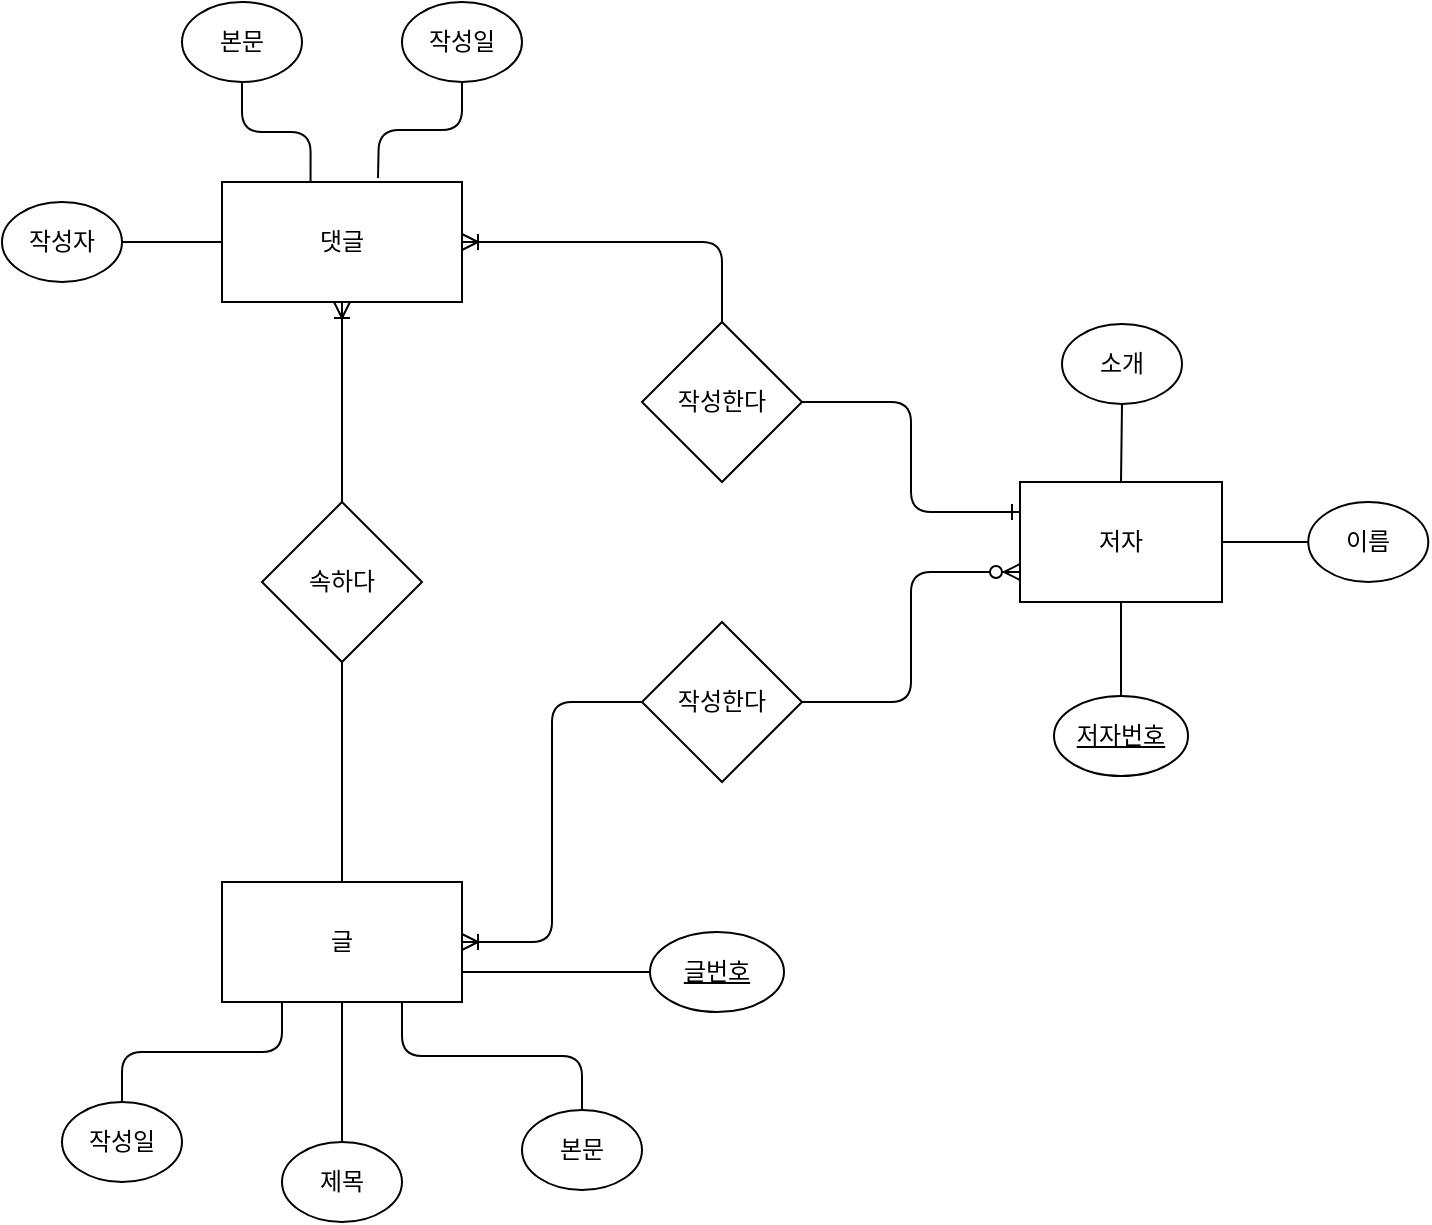 <mxfile version="10.7.5" type="github"><diagram id="XIft031i_v3cYsfUb7bR" name="Page-1"><mxGraphModel dx="1398" dy="724" grid="1" gridSize="10" guides="1" tooltips="1" connect="1" arrows="0" fold="1" page="1" pageScale="1" pageWidth="827" pageHeight="1169" math="0" shadow="0"><root><object label="" 제목="" 본문="" 작성일="" id="0"><mxCell/></object><mxCell id="1" parent="0"/><object label="글" 제목="이고잉" 본문="고잉" placeholders="1" id="2X_BCA2Y9rIgzLwFQMvY-34"><mxCell style="rounded=0;whiteSpace=wrap;html=1;" parent="1" vertex="1"><mxGeometry x="180" y="450" width="120" height="60" as="geometry"/></mxCell></object><mxCell id="2X_BCA2Y9rIgzLwFQMvY-40" style="edgeStyle=orthogonalEdgeStyle;rounded=1;orthogonalLoop=1;jettySize=auto;html=1;entryX=1;entryY=0.5;entryDx=0;entryDy=0;endArrow=none;endFill=0;exitX=0;exitY=0.25;exitDx=0;exitDy=0;startArrow=ERone;startFill=0;" parent="1" source="2X_BCA2Y9rIgzLwFQMvY-35" target="2X_BCA2Y9rIgzLwFQMvY-38" edge="1"><mxGeometry relative="1" as="geometry"/></mxCell><mxCell id="2X_BCA2Y9rIgzLwFQMvY-41" style="edgeStyle=orthogonalEdgeStyle;rounded=1;orthogonalLoop=1;jettySize=auto;html=1;entryX=1;entryY=0.5;entryDx=0;entryDy=0;endArrow=none;endFill=0;exitX=0;exitY=0.75;exitDx=0;exitDy=0;startArrow=ERzeroToMany;startFill=1;" parent="1" source="2X_BCA2Y9rIgzLwFQMvY-35" target="2X_BCA2Y9rIgzLwFQMvY-37" edge="1"><mxGeometry relative="1" as="geometry"/></mxCell><mxCell id="8zaFezS4m8tVNvC2aCJr-28" style="edgeStyle=entityRelationEdgeStyle;rounded=0;orthogonalLoop=1;jettySize=auto;html=1;exitX=1;exitY=0.5;exitDx=0;exitDy=0;entryX=0;entryY=0.5;entryDx=0;entryDy=0;startArrow=none;startFill=0;endArrow=none;endFill=0;" parent="1" source="2X_BCA2Y9rIgzLwFQMvY-35" target="8zaFezS4m8tVNvC2aCJr-2" edge="1"><mxGeometry relative="1" as="geometry"/></mxCell><mxCell id="8zaFezS4m8tVNvC2aCJr-32" style="edgeStyle=orthogonalEdgeStyle;curved=1;rounded=0;orthogonalLoop=1;jettySize=auto;html=1;exitX=0.5;exitY=1;exitDx=0;exitDy=0;entryX=0.5;entryY=0;entryDx=0;entryDy=0;startArrow=none;startFill=0;endArrow=none;endFill=0;" parent="1" source="2X_BCA2Y9rIgzLwFQMvY-35" target="8zaFezS4m8tVNvC2aCJr-1" edge="1"><mxGeometry relative="1" as="geometry"/></mxCell><mxCell id="2X_BCA2Y9rIgzLwFQMvY-35" value="저자&lt;br&gt;" style="rounded=0;whiteSpace=wrap;html=1;" parent="1" vertex="1"><mxGeometry x="579" y="250" width="101" height="60" as="geometry"/></mxCell><mxCell id="2X_BCA2Y9rIgzLwFQMvY-39" value="" style="edgeStyle=orthogonalEdgeStyle;rounded=1;orthogonalLoop=1;jettySize=auto;html=1;endArrow=none;endFill=0;startArrow=ERoneToMany;startFill=0;" parent="1" source="2X_BCA2Y9rIgzLwFQMvY-36" target="2X_BCA2Y9rIgzLwFQMvY-38" edge="1"><mxGeometry relative="1" as="geometry"/></mxCell><mxCell id="8zaFezS4m8tVNvC2aCJr-35" style="edgeStyle=orthogonalEdgeStyle;curved=1;rounded=0;orthogonalLoop=1;jettySize=auto;html=1;exitX=0;exitY=0.5;exitDx=0;exitDy=0;entryX=1;entryY=0.5;entryDx=0;entryDy=0;startArrow=none;startFill=0;endArrow=none;endFill=0;" parent="1" source="2X_BCA2Y9rIgzLwFQMvY-36" target="8zaFezS4m8tVNvC2aCJr-34" edge="1"><mxGeometry relative="1" as="geometry"/></mxCell><mxCell id="8zaFezS4m8tVNvC2aCJr-36" style="edgeStyle=orthogonalEdgeStyle;rounded=1;orthogonalLoop=1;jettySize=auto;html=1;exitX=0.369;exitY=0.017;exitDx=0;exitDy=0;entryX=0.5;entryY=1;entryDx=0;entryDy=0;startArrow=none;startFill=0;endArrow=none;endFill=0;exitPerimeter=0;" parent="1" source="2X_BCA2Y9rIgzLwFQMvY-36" target="8zaFezS4m8tVNvC2aCJr-33" edge="1"><mxGeometry relative="1" as="geometry"/></mxCell><mxCell id="2X_BCA2Y9rIgzLwFQMvY-36" value="댓글&lt;br&gt;" style="rounded=0;whiteSpace=wrap;html=1;" parent="1" vertex="1"><mxGeometry x="180" y="100" width="120" height="60" as="geometry"/></mxCell><mxCell id="2X_BCA2Y9rIgzLwFQMvY-42" style="edgeStyle=orthogonalEdgeStyle;rounded=1;orthogonalLoop=1;jettySize=auto;html=1;entryX=1;entryY=0.5;entryDx=0;entryDy=0;endArrow=ERoneToMany;endFill=0;" parent="1" source="2X_BCA2Y9rIgzLwFQMvY-37" target="2X_BCA2Y9rIgzLwFQMvY-34" edge="1"><mxGeometry relative="1" as="geometry"/></mxCell><mxCell id="2X_BCA2Y9rIgzLwFQMvY-37" value="작성한다" style="rhombus;whiteSpace=wrap;html=1;" parent="1" vertex="1"><mxGeometry x="390" y="320" width="80" height="80" as="geometry"/></mxCell><mxCell id="2X_BCA2Y9rIgzLwFQMvY-38" value="작성한다" style="rhombus;whiteSpace=wrap;html=1;" parent="1" vertex="1"><mxGeometry x="390" y="170" width="80" height="80" as="geometry"/></mxCell><mxCell id="2X_BCA2Y9rIgzLwFQMvY-45" style="edgeStyle=orthogonalEdgeStyle;rounded=1;orthogonalLoop=1;jettySize=auto;html=1;exitX=0.5;exitY=0;exitDx=0;exitDy=0;entryX=0.5;entryY=1;entryDx=0;entryDy=0;endArrow=ERoneToMany;endFill=0;" parent="1" source="2X_BCA2Y9rIgzLwFQMvY-44" target="2X_BCA2Y9rIgzLwFQMvY-36" edge="1"><mxGeometry relative="1" as="geometry"/></mxCell><mxCell id="2X_BCA2Y9rIgzLwFQMvY-46" style="edgeStyle=orthogonalEdgeStyle;orthogonalLoop=1;jettySize=auto;html=1;exitX=0.5;exitY=1;exitDx=0;exitDy=0;endArrow=none;endFill=0;rounded=1;" parent="1" source="2X_BCA2Y9rIgzLwFQMvY-44" target="2X_BCA2Y9rIgzLwFQMvY-34" edge="1"><mxGeometry relative="1" as="geometry"/></mxCell><mxCell id="2X_BCA2Y9rIgzLwFQMvY-44" value="속하다" style="rhombus;whiteSpace=wrap;html=1;" parent="1" vertex="1"><mxGeometry x="200" y="260" width="80" height="80" as="geometry"/></mxCell><mxCell id="2X_BCA2Y9rIgzLwFQMvY-52" style="edgeStyle=orthogonalEdgeStyle;rounded=1;orthogonalLoop=1;jettySize=auto;html=1;exitX=0.5;exitY=0;exitDx=0;exitDy=0;entryX=0.5;entryY=1;entryDx=0;entryDy=0;endArrow=none;endFill=0;" parent="1" source="2X_BCA2Y9rIgzLwFQMvY-47" target="2X_BCA2Y9rIgzLwFQMvY-34" edge="1"><mxGeometry relative="1" as="geometry"/></mxCell><mxCell id="2X_BCA2Y9rIgzLwFQMvY-47" value="제목" style="ellipse;whiteSpace=wrap;html=1;" parent="1" vertex="1"><mxGeometry x="210" y="580" width="60" height="40" as="geometry"/></mxCell><mxCell id="2X_BCA2Y9rIgzLwFQMvY-57" style="edgeStyle=orthogonalEdgeStyle;rounded=1;orthogonalLoop=1;jettySize=auto;html=1;exitX=0.5;exitY=0;exitDx=0;exitDy=0;entryX=0.75;entryY=1;entryDx=0;entryDy=0;endArrow=none;endFill=0;" parent="1" source="2X_BCA2Y9rIgzLwFQMvY-56" target="2X_BCA2Y9rIgzLwFQMvY-34" edge="1"><mxGeometry relative="1" as="geometry"/></mxCell><mxCell id="2X_BCA2Y9rIgzLwFQMvY-56" value="본문" style="ellipse;whiteSpace=wrap;html=1;" parent="1" vertex="1"><mxGeometry x="330" y="564" width="60" height="40" as="geometry"/></mxCell><mxCell id="2X_BCA2Y9rIgzLwFQMvY-59" style="edgeStyle=orthogonalEdgeStyle;rounded=1;orthogonalLoop=1;jettySize=auto;html=1;exitX=0.5;exitY=0;exitDx=0;exitDy=0;entryX=0.25;entryY=1;entryDx=0;entryDy=0;endArrow=none;endFill=0;" parent="1" source="2X_BCA2Y9rIgzLwFQMvY-58" target="2X_BCA2Y9rIgzLwFQMvY-34" edge="1"><mxGeometry relative="1" as="geometry"/></mxCell><mxCell id="2X_BCA2Y9rIgzLwFQMvY-58" value="작성일" style="ellipse;whiteSpace=wrap;html=1;" parent="1" vertex="1"><mxGeometry x="100" y="560" width="60" height="40" as="geometry"/></mxCell><mxCell id="2X_BCA2Y9rIgzLwFQMvY-61" style="edgeStyle=orthogonalEdgeStyle;rounded=1;orthogonalLoop=1;jettySize=auto;html=1;exitX=0;exitY=0.5;exitDx=0;exitDy=0;entryX=1;entryY=0.75;entryDx=0;entryDy=0;endArrow=none;endFill=0;" parent="1" source="2X_BCA2Y9rIgzLwFQMvY-60" target="2X_BCA2Y9rIgzLwFQMvY-34" edge="1"><mxGeometry relative="1" as="geometry"/></mxCell><mxCell id="2X_BCA2Y9rIgzLwFQMvY-60" value="&lt;u&gt;글번호&lt;/u&gt;" style="ellipse;whiteSpace=wrap;html=1;fontFamily=Helvetica;fontSize=12;fontColor=#000000;align=center;strokeColor=#000000;fillColor=#ffffff;" parent="1" vertex="1"><mxGeometry x="394" y="475" width="67" height="40" as="geometry"/></mxCell><mxCell id="8zaFezS4m8tVNvC2aCJr-1" value="&lt;u&gt;저자번호&lt;/u&gt;" style="ellipse;whiteSpace=wrap;html=1;fontFamily=Helvetica;fontSize=12;fontColor=#000000;align=center;strokeColor=#000000;fillColor=#ffffff;" parent="1" vertex="1"><mxGeometry x="596" y="357" width="67" height="40" as="geometry"/></mxCell><mxCell id="8zaFezS4m8tVNvC2aCJr-2" value="이름" style="ellipse;whiteSpace=wrap;html=1;" parent="1" vertex="1"><mxGeometry x="723.138" y="260" width="60" height="40" as="geometry"/></mxCell><mxCell id="8zaFezS4m8tVNvC2aCJr-31" style="edgeStyle=orthogonalEdgeStyle;curved=1;rounded=0;orthogonalLoop=1;jettySize=auto;html=1;exitX=0.5;exitY=1;exitDx=0;exitDy=0;entryX=0.5;entryY=0;entryDx=0;entryDy=0;startArrow=none;startFill=0;endArrow=none;endFill=0;" parent="1" source="8zaFezS4m8tVNvC2aCJr-3" target="2X_BCA2Y9rIgzLwFQMvY-35" edge="1"><mxGeometry relative="1" as="geometry"/></mxCell><mxCell id="8zaFezS4m8tVNvC2aCJr-3" value="소개" style="ellipse;whiteSpace=wrap;html=1;" parent="1" vertex="1"><mxGeometry x="600" y="171" width="60" height="40" as="geometry"/></mxCell><mxCell id="8zaFezS4m8tVNvC2aCJr-33" value="본문" style="ellipse;whiteSpace=wrap;html=1;" parent="1" vertex="1"><mxGeometry x="160" y="10" width="60" height="40" as="geometry"/></mxCell><mxCell id="8zaFezS4m8tVNvC2aCJr-34" value="작성자" style="ellipse;whiteSpace=wrap;html=1;" parent="1" vertex="1"><mxGeometry x="70" y="110" width="60" height="40" as="geometry"/></mxCell><mxCell id="8zaFezS4m8tVNvC2aCJr-38" style="edgeStyle=orthogonalEdgeStyle;rounded=1;orthogonalLoop=1;jettySize=auto;html=1;exitX=0.5;exitY=1;exitDx=0;exitDy=0;startArrow=none;startFill=0;endArrow=none;endFill=0;strokeColor=#000000;" parent="1" source="8zaFezS4m8tVNvC2aCJr-37" edge="1"><mxGeometry relative="1" as="geometry"><mxPoint x="258" y="98" as="targetPoint"/></mxGeometry></mxCell><mxCell id="8zaFezS4m8tVNvC2aCJr-37" value="작성일" style="ellipse;whiteSpace=wrap;html=1;" parent="1" vertex="1"><mxGeometry x="270" y="10" width="60" height="40" as="geometry"/></mxCell></root></mxGraphModel></diagram><diagram id="b7s33kzoRXyV0MqPAeT5" name="Page-2"><mxGraphModel dx="1398" dy="773" grid="1" gridSize="10" guides="1" tooltips="1" connect="1" arrows="1" fold="1" page="1" pageScale="1" pageWidth="827" pageHeight="1169" math="0" shadow="0"><root><mxCell id="OS_Nl14OKVFx_Ig89azy-0"/><mxCell id="OS_Nl14OKVFx_Ig89azy-1" parent="OS_Nl14OKVFx_Ig89azy-0"/></root></mxGraphModel></diagram></mxfile>